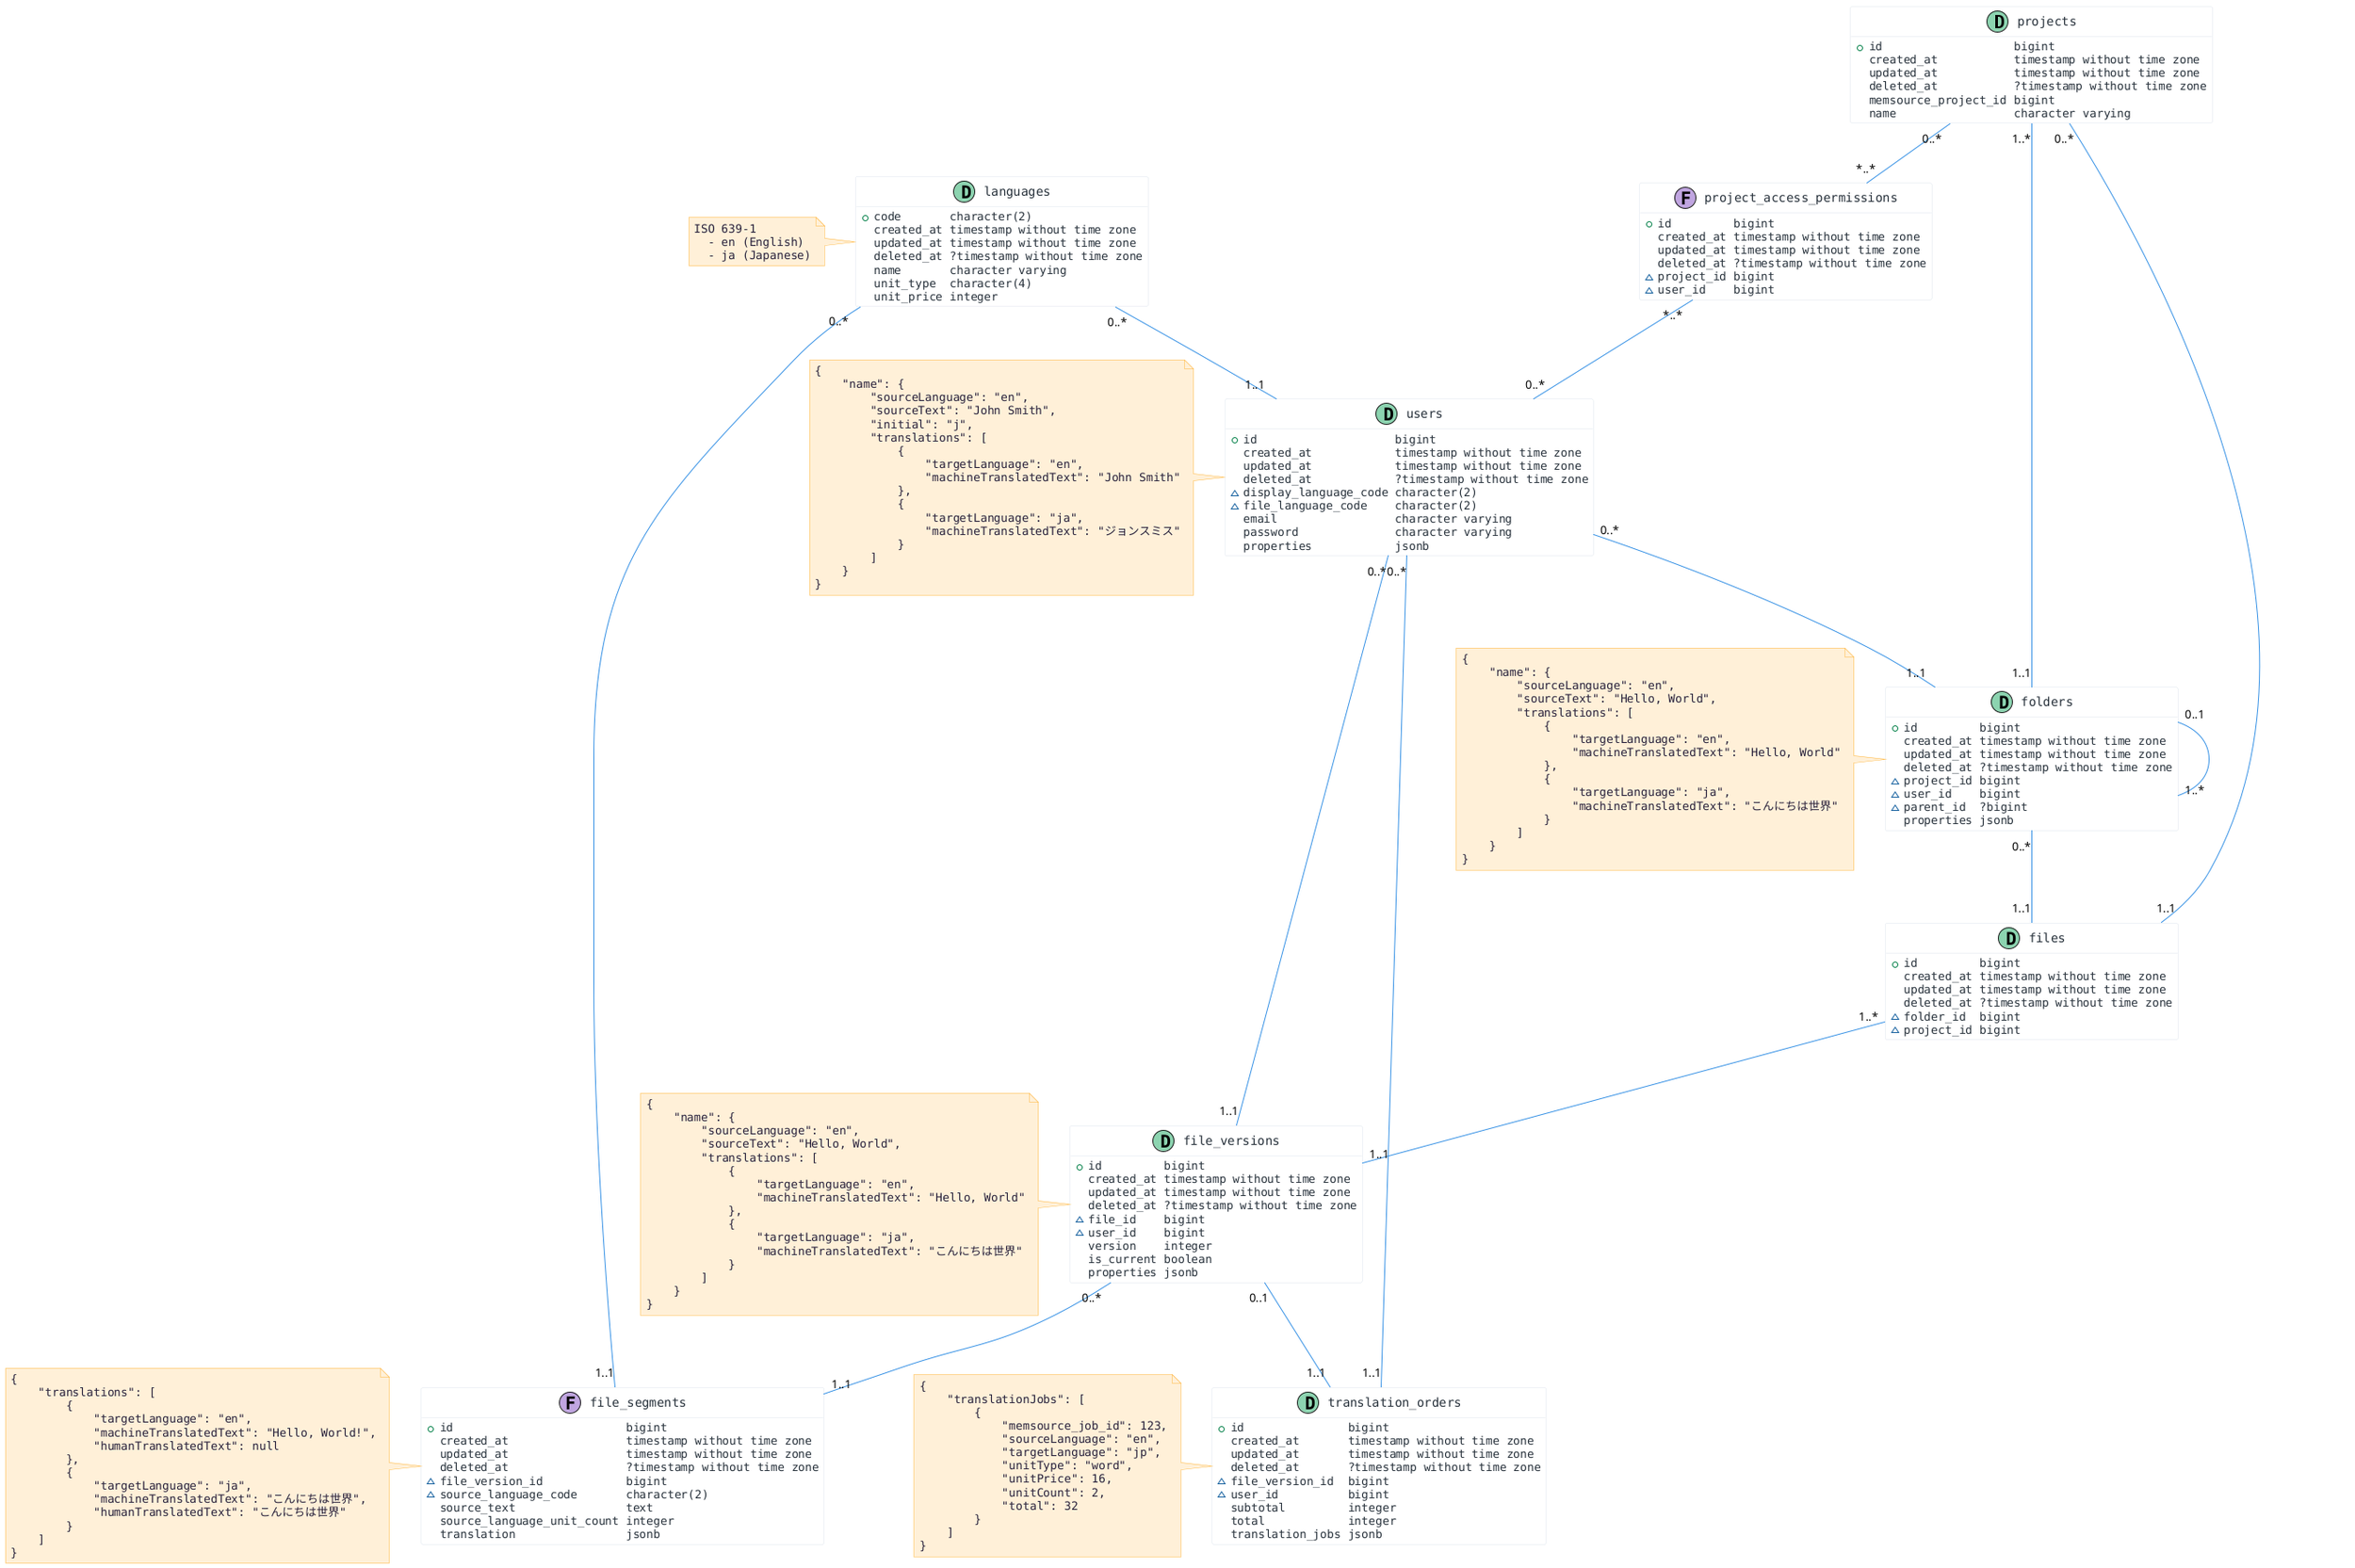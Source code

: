 @startuml

'TODO add revisions
'TODO add user_tokens

hide empty fields
hide empty methods

skinparam Shadowing false

skinparam ArrowBlack #3892E5

skinparam ClassBackgroundColor #FFFFFF
skinparam ClassBorderColor #DEE5EC
skinparam ClassArrowColor #3892E5
skinparam ClassAttributeFontColor #27313B
skinparam ClassAttributeFontName Monospaced
skinparam ClassAttributeFontSize 13
skinparam ClassAttributeFontStyle normal
skinparam ClassFontColor #27313B
skinparam ClassFontName Monospaced
skinparam ClassFontSize 14
skinparam ClassFontStyle normal
skinparam CircledCharacterFontColor #27313B
skinparam CircledCharacterFontName Monospaced
skinparam CircledCharacterFontSize 20
skinparam CircledCharacterFontStyle bold

skinparam NoteBackgroundColor #FFF0D8
skinparam NoteBorderColor #FFB63D
skinparam NoteFontColor #27213B
skinparam NoteFontName Monospaced
skinparam NoteFontSize 13
skinparam NoteFontStyle normal

class projects << (D, #8CD4B0) >> {
    {field} +id                   bigint
    {field} created_at           timestamp without time zone
    {field} updated_at           timestamp without time zone
    {field} deleted_at           ?timestamp without time zone
    {field} memsource_project_id bigint
    {field} name                 character varying
}

class languages << (D, #8CD4B0) >> {
    {field} +code       character(2)
    {field} created_at timestamp without time zone
    {field} updated_at timestamp without time zone
    {field} deleted_at ?timestamp without time zone
    {field} name       character varying
    {field} unit_type  character(4)
    {field} unit_price integer
}
note left
    ISO 639-1
      - en (English)
      - ja (Japanese)
end note

class users << (D, #8CD4B0) >> {
    {field} +id                    bigint
    {field} created_at            timestamp without time zone
    {field} updated_at            timestamp without time zone
    {field} deleted_at            ?timestamp without time zone
    {field} ~display_language_code character(2)
    {field} ~file_language_code    character(2)
    {field} email                 character varying
    {field} password              character varying
    {field} properties            jsonb
}
note left
    {
        "name": {
            "sourceLanguage": "en",
            "sourceText": "John Smith",
            "initial": "j",
            "translations": [
                {
                    "targetLanguage": "en",
                    "machineTranslatedText": "John Smith"
                },
                {
                    "targetLanguage": "ja",
                    "machineTranslatedText": "ジョンスミス"
                }
            ]
        }
    }
end note

class project_access_permissions << (F, #C0A5E0) >> {
    {field} +id         bigint
    {field} created_at timestamp without time zone
    {field} updated_at timestamp without time zone
    {field} deleted_at ?timestamp without time zone
    {field} ~project_id bigint
    {field} ~user_id    bigint
}

class folders << (D, #8CD4B0) >> {
    {field} +id         bigint
    {field} created_at timestamp without time zone
    {field} updated_at timestamp without time zone
    {field} deleted_at ?timestamp without time zone
    {field} ~project_id bigint
    {field} ~user_id    bigint
    {field} ~parent_id  ?bigint
    {field} properties jsonb
}
note left
    {
        "name": {
            "sourceLanguage": "en",
            "sourceText": "Hello, World",
            "translations": [
                {
                    "targetLanguage": "en",
                    "machineTranslatedText": "Hello, World"
                },
                {
                    "targetLanguage": "ja",
                    "machineTranslatedText": "こんにちは世界"
                }
            ]
        }
    }
end note

class files << (D, #8CD4B0) >> {
    {field} +id         bigint
    {field} created_at timestamp without time zone
    {field} updated_at timestamp without time zone
    {field} deleted_at ?timestamp without time zone
    {field} ~folder_id  bigint
    {field} ~project_id bigint
}

class file_versions << (D, #8CD4B0) >> {
    {field} +id         bigint
    {field} created_at timestamp without time zone
    {field} updated_at timestamp without time zone
    {field} deleted_at ?timestamp without time zone
    {field} ~file_id    bigint
    {field} ~user_id    bigint
    {field} version    integer
    {field} is_current boolean
    {field} properties jsonb
}
note left
    {
        "name": {
            "sourceLanguage": "en",
            "sourceText": "Hello, World",
            "translations": [
                {
                    "targetLanguage": "en",
                    "machineTranslatedText": "Hello, World"
                },
                {
                    "targetLanguage": "ja",
                    "machineTranslatedText": "こんにちは世界"
                }
            ]
        }
    }
end note

class file_segments << (F, #C0A5E0) >> {
    {field} +id                         bigint
    {field} created_at                 timestamp without time zone
    {field} updated_at                 timestamp without time zone
    {field} deleted_at                 ?timestamp without time zone
    {field} ~file_version_id            bigint
    {field} ~source_language_code       character(2)
    {field} source_text                text
    {field} source_language_unit_count integer
    {field} translation                jsonb
}
note left
    {
        "translations": [
            {
                "targetLanguage": "en",
                "machineTranslatedText": "Hello, World!",
                "humanTranslatedText": null
            },
            {
                "targetLanguage": "ja",
                "machineTranslatedText": "こんにちは世界",
                "humanTranslatedText": "こんにちは世界"
            }
        ]
    }
end note

class translation_orders << (D, #8CD4B0) >> {
    {field} +id               bigint
    {field} created_at       timestamp without time zone
    {field} updated_at       timestamp without time zone
    {field} deleted_at       ?timestamp without time zone
    {field} ~file_version_id  bigint
    {field} ~user_id          bigint
    {field} subtotal         integer
    {field} total            integer
    {field} translation_jobs jsonb

}
note left
    {
        "translationJobs": [
            {
                "memsource_job_id": 123,
                "sourceLanguage": "en",
                "targetLanguage": "jp",
                "unitType": "word",
                "unitPrice": 16,
                "unitCount": 2,
                "total": 32
            }
        ]
    }
end note

languages "0..*" -- "1..1" users
languages "0..*" -- "1..1" file_segments

users "0..*" -- "1..1" folders
users "0..*" -- "1..1" file_versions
users "0..*" -- "1..1" translation_orders

projects "1..*" -- "1..1" folders
projects "0..*" -- "1..1" files

projects "0..*" -- "*..*" project_access_permissions
project_access_permissions "*..*" -- "0..*" users

folders "0..1" -- "1..*" folders
folders "0..*" -- "1..1" files

files "1..*" -- "1..1" file_versions

file_versions "0..*" -- "1..1" file_segments
file_versions "0..1" -- "1..1" translation_orders

'notes about api:
'https://restfulapi.net/resource-naming/
'
'/users
'/users/{userId}
'/users/admin
'/user/{userId}/projects // ? Front end requirement unknown
'
'/projects
'/projects/{projectId}
'/projects/{projectId}/users // ? Front end requirement unknown
'
'/projects/{projectId}/users
'/projects/{projectId}/users/{userId}
'/projects/{projectId}/sign-in
'/projects/{projectId}/sign-out
'
'/projects/{projectId}/folders
'/projects/{projectId}/folders/{folderId}
'/projects/{projectId}/folders/share
'/projects/{projectId}/folders/rename
'/projects/{projectId}/folders/move
'/projects/{projectId}/folders/trash
'/projects/{projectId}/folders/restore
'
'/projects/{projectId}/files
'/projects/{projectId}/files/{fileId}
'/projects/{projectId}/files/share
'/projects/{projectId}/files/rename
'/projects/{projectId}/files/move
'/projects/{projectId}/files/trash
'/projects/{projectId}/files/restore
'/projects/{projectId}/files/prepare-order
'/projects/{projectId}/files/place-order
'
'/projects/{projectId}/files/{fileId}/file-versions/
'/projects/{projectId}/files/{fileId}/file-versions/{fileVersionId}
'/projects/{projectId}/files/{fileId}/file-versions/make-current
'/projects/{projectId}/files/{fileId}/file-versions/delete
'
'/projects/{projectId}/files/{fileId}/translation-orders
'
'/translation-orders
'/translation-orders/{translationOrderId}
@enduml